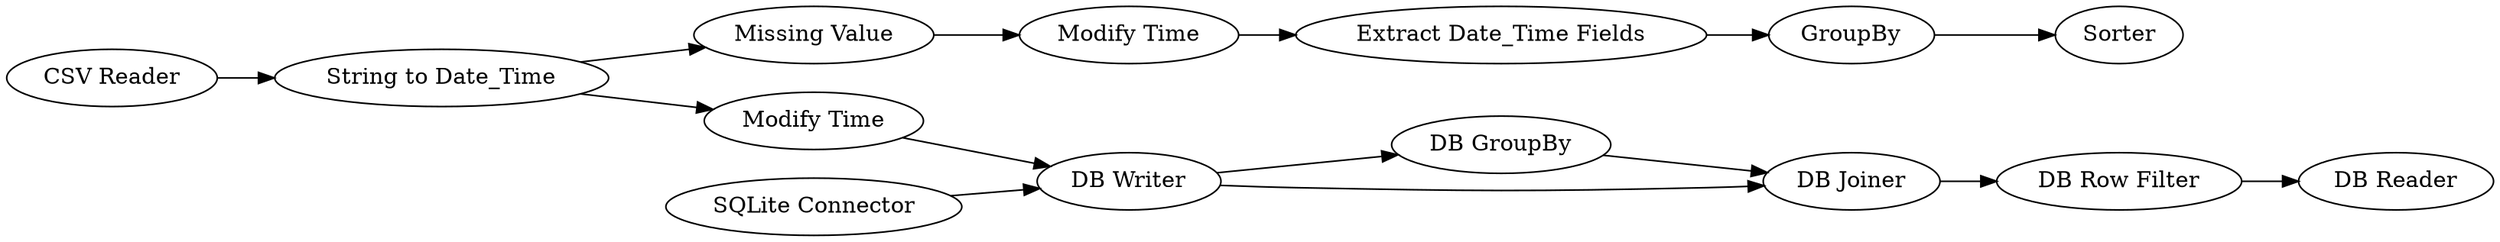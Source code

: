 digraph {
	48 -> 49
	48 -> 43
	38 -> 39
	43 -> 44
	49 -> 43
	36 -> 42
	16 -> 40
	41 -> 16
	42 -> 38
	16 -> 50
	47 -> 48
	44 -> 45
	50 -> 48
	40 -> 36
	16 [label="String to Date_Time"]
	48 [label="DB Writer"]
	43 [label="DB Joiner"]
	50 [label="Modify Time"]
	44 [label="DB Row Filter"]
	42 [label="Extract Date_Time Fields"]
	49 [label="DB GroupBy"]
	41 [label="CSV Reader"]
	36 [label="Modify Time"]
	47 [label="SQLite Connector"]
	40 [label="Missing Value"]
	39 [label=Sorter]
	38 [label=GroupBy]
	45 [label="DB Reader"]
	rankdir=LR
}
